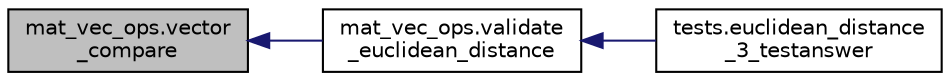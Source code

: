 digraph "mat_vec_ops.vector_compare"
{
  edge [fontname="Helvetica",fontsize="10",labelfontname="Helvetica",labelfontsize="10"];
  node [fontname="Helvetica",fontsize="10",shape=record];
  rankdir="LR";
  Node1 [label="mat_vec_ops.vector\l_compare",height=0.2,width=0.4,color="black", fillcolor="grey75", style="filled", fontcolor="black"];
  Node1 -> Node2 [dir="back",color="midnightblue",fontsize="10",style="solid",fontname="Helvetica"];
  Node2 [label="mat_vec_ops.validate\l_euclidean_distance",height=0.2,width=0.4,color="black", fillcolor="white", style="filled",URL="$namespacemat__vec__ops.html#aa8144d9c4224fd66d03be863de056e9c"];
  Node2 -> Node3 [dir="back",color="midnightblue",fontsize="10",style="solid",fontname="Helvetica"];
  Node3 [label="tests.euclidean_distance\l_3_testanswer",height=0.2,width=0.4,color="black", fillcolor="white", style="filled",URL="$namespacetests.html#a1a042601eeebab74cb6b3aa0411da7c5"];
}
